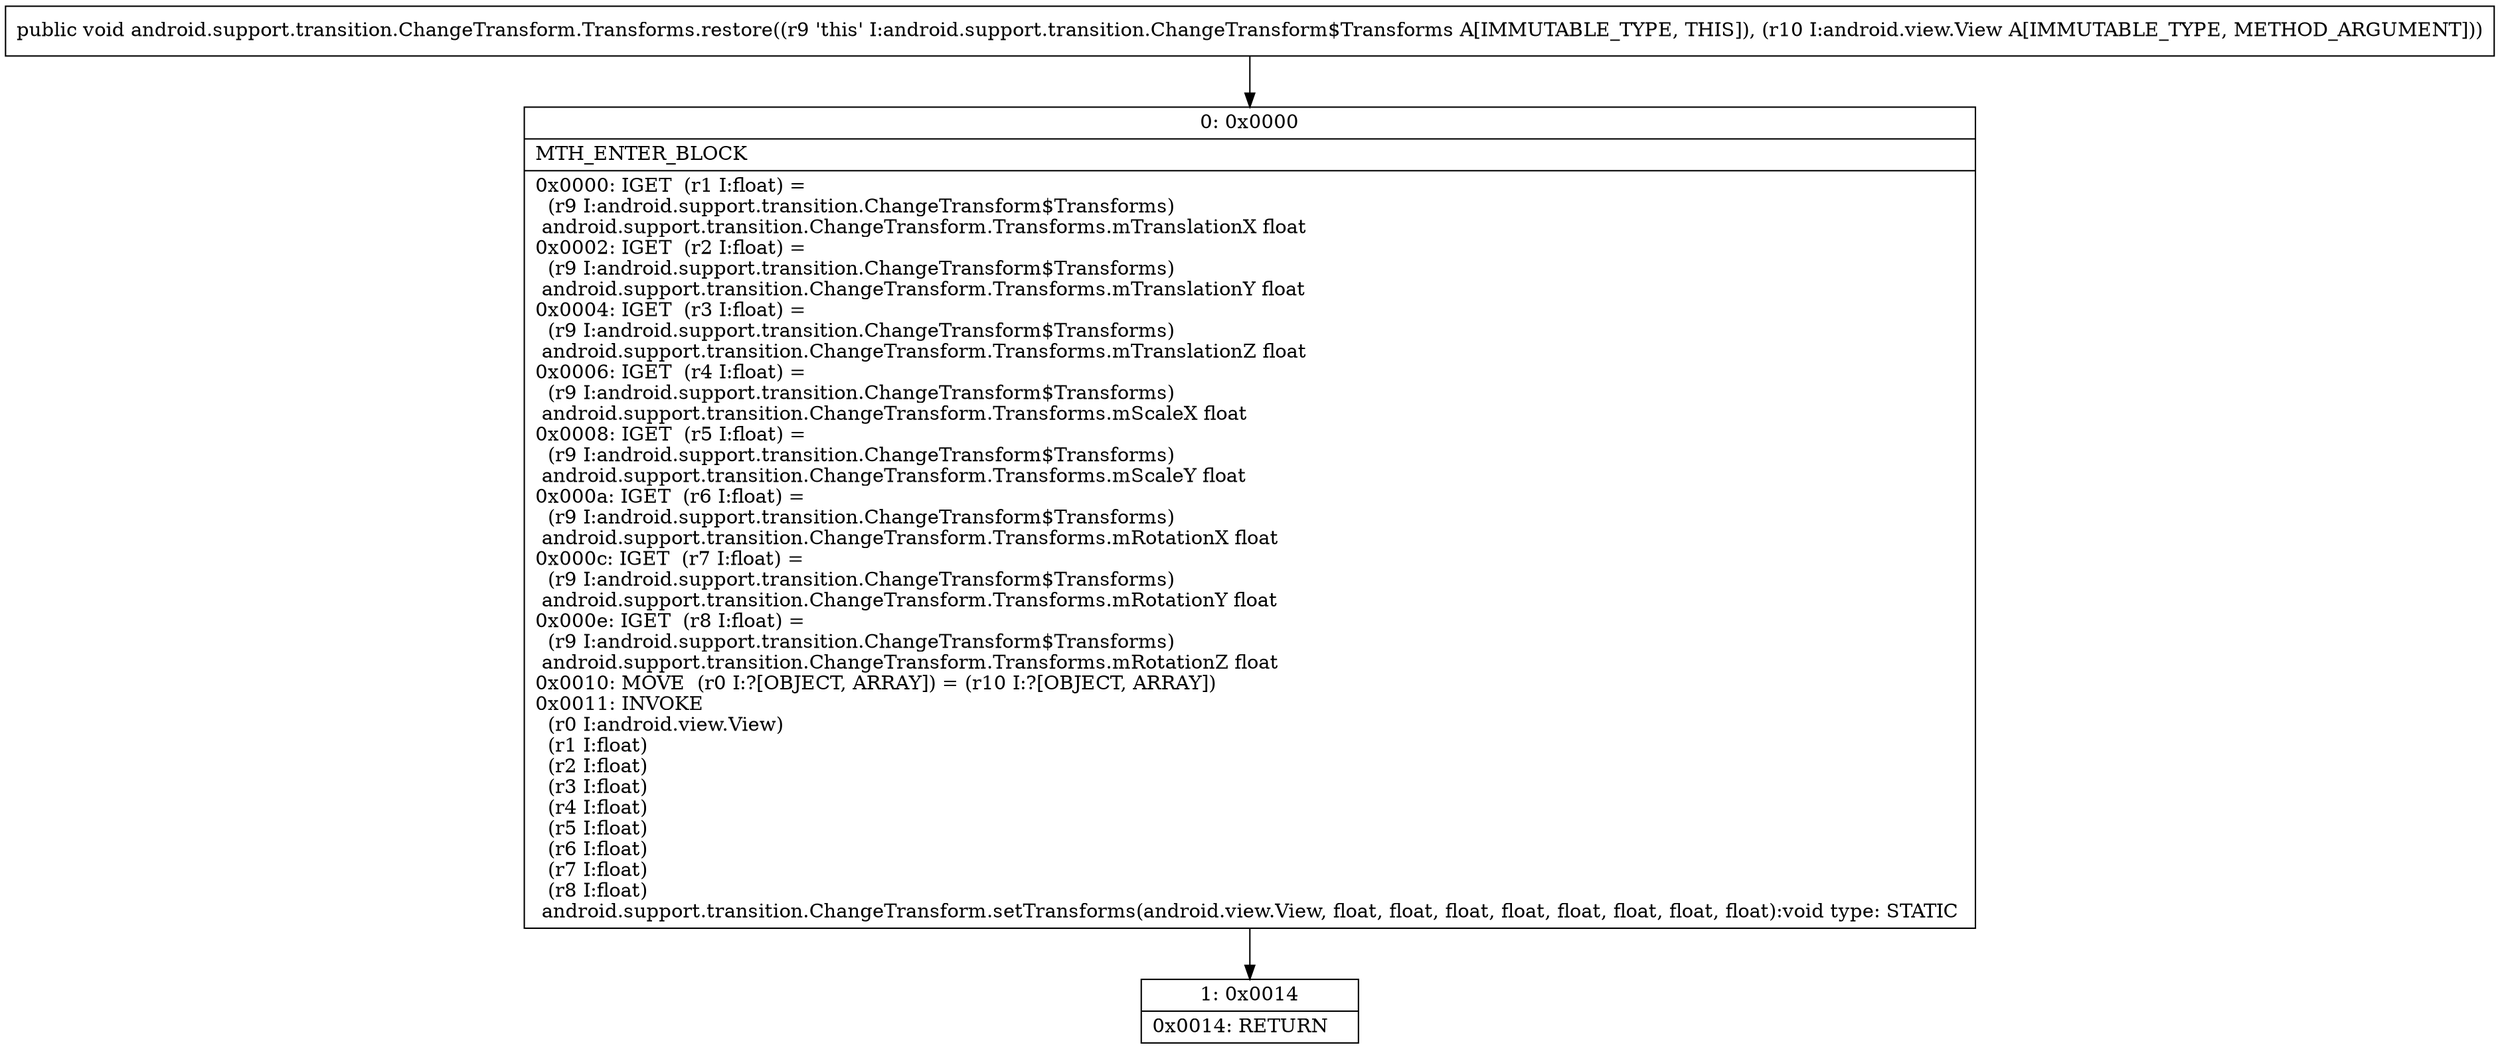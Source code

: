 digraph "CFG forandroid.support.transition.ChangeTransform.Transforms.restore(Landroid\/view\/View;)V" {
Node_0 [shape=record,label="{0\:\ 0x0000|MTH_ENTER_BLOCK\l|0x0000: IGET  (r1 I:float) = \l  (r9 I:android.support.transition.ChangeTransform$Transforms)\l android.support.transition.ChangeTransform.Transforms.mTranslationX float \l0x0002: IGET  (r2 I:float) = \l  (r9 I:android.support.transition.ChangeTransform$Transforms)\l android.support.transition.ChangeTransform.Transforms.mTranslationY float \l0x0004: IGET  (r3 I:float) = \l  (r9 I:android.support.transition.ChangeTransform$Transforms)\l android.support.transition.ChangeTransform.Transforms.mTranslationZ float \l0x0006: IGET  (r4 I:float) = \l  (r9 I:android.support.transition.ChangeTransform$Transforms)\l android.support.transition.ChangeTransform.Transforms.mScaleX float \l0x0008: IGET  (r5 I:float) = \l  (r9 I:android.support.transition.ChangeTransform$Transforms)\l android.support.transition.ChangeTransform.Transforms.mScaleY float \l0x000a: IGET  (r6 I:float) = \l  (r9 I:android.support.transition.ChangeTransform$Transforms)\l android.support.transition.ChangeTransform.Transforms.mRotationX float \l0x000c: IGET  (r7 I:float) = \l  (r9 I:android.support.transition.ChangeTransform$Transforms)\l android.support.transition.ChangeTransform.Transforms.mRotationY float \l0x000e: IGET  (r8 I:float) = \l  (r9 I:android.support.transition.ChangeTransform$Transforms)\l android.support.transition.ChangeTransform.Transforms.mRotationZ float \l0x0010: MOVE  (r0 I:?[OBJECT, ARRAY]) = (r10 I:?[OBJECT, ARRAY]) \l0x0011: INVOKE  \l  (r0 I:android.view.View)\l  (r1 I:float)\l  (r2 I:float)\l  (r3 I:float)\l  (r4 I:float)\l  (r5 I:float)\l  (r6 I:float)\l  (r7 I:float)\l  (r8 I:float)\l android.support.transition.ChangeTransform.setTransforms(android.view.View, float, float, float, float, float, float, float, float):void type: STATIC \l}"];
Node_1 [shape=record,label="{1\:\ 0x0014|0x0014: RETURN   \l}"];
MethodNode[shape=record,label="{public void android.support.transition.ChangeTransform.Transforms.restore((r9 'this' I:android.support.transition.ChangeTransform$Transforms A[IMMUTABLE_TYPE, THIS]), (r10 I:android.view.View A[IMMUTABLE_TYPE, METHOD_ARGUMENT])) }"];
MethodNode -> Node_0;
Node_0 -> Node_1;
}

